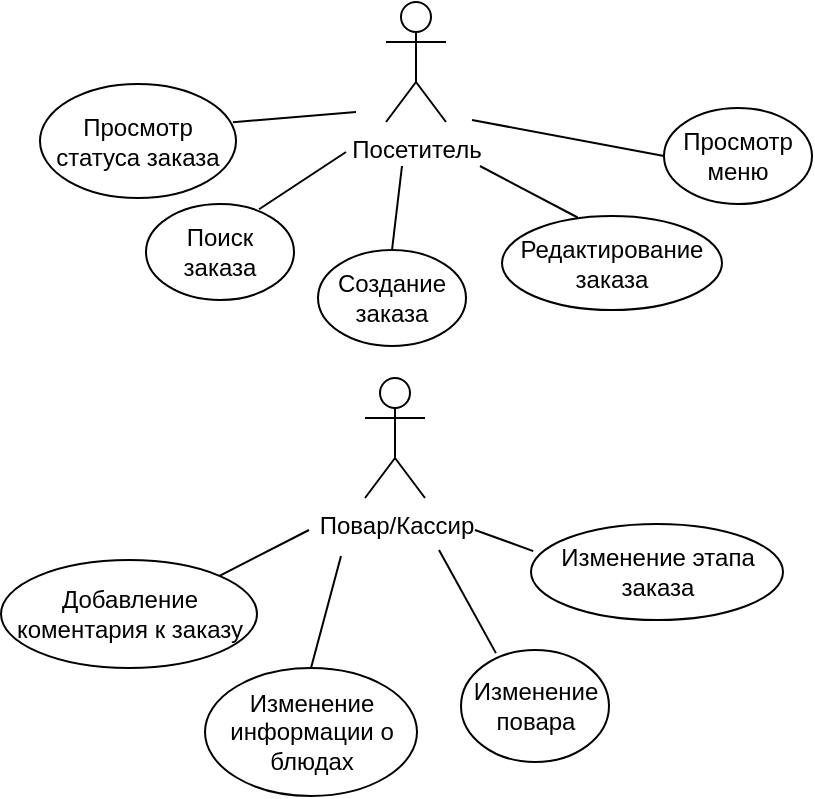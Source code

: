 <mxfile version="22.1.7" type="device">
  <diagram name="Страница — 1" id="H7r9oYSUf2JJ1ZdDbav8">
    <mxGraphModel dx="676" dy="366" grid="0" gridSize="10" guides="1" tooltips="1" connect="1" arrows="1" fold="1" page="1" pageScale="1" pageWidth="827" pageHeight="1169" math="0" shadow="0">
      <root>
        <mxCell id="0" />
        <mxCell id="1" parent="0" />
        <mxCell id="nC2SWgwCaOQuHV5JSC3r-1" value="Посетитель&lt;br&gt;" style="shape=umlActor;verticalLabelPosition=bottom;verticalAlign=top;html=1;outlineConnect=0;" vertex="1" parent="1">
          <mxGeometry x="350" y="85" width="30" height="60" as="geometry" />
        </mxCell>
        <mxCell id="nC2SWgwCaOQuHV5JSC3r-2" value="Повар/Кассир" style="shape=umlActor;verticalLabelPosition=bottom;verticalAlign=top;html=1;outlineConnect=0;" vertex="1" parent="1">
          <mxGeometry x="339.5" y="273" width="30" height="60" as="geometry" />
        </mxCell>
        <mxCell id="nC2SWgwCaOQuHV5JSC3r-7" value="Просмотр меню" style="ellipse;whiteSpace=wrap;html=1;" vertex="1" parent="1">
          <mxGeometry x="489" y="138" width="74" height="48" as="geometry" />
        </mxCell>
        <mxCell id="nC2SWgwCaOQuHV5JSC3r-8" value="Создание заказа" style="ellipse;whiteSpace=wrap;html=1;" vertex="1" parent="1">
          <mxGeometry x="316" y="209" width="74" height="48" as="geometry" />
        </mxCell>
        <mxCell id="nC2SWgwCaOQuHV5JSC3r-9" value="Редактирование заказа" style="ellipse;whiteSpace=wrap;html=1;" vertex="1" parent="1">
          <mxGeometry x="408" y="192" width="110" height="47" as="geometry" />
        </mxCell>
        <mxCell id="nC2SWgwCaOQuHV5JSC3r-10" value="Просмотр статуса заказа" style="ellipse;whiteSpace=wrap;html=1;" vertex="1" parent="1">
          <mxGeometry x="177" y="126" width="98" height="57" as="geometry" />
        </mxCell>
        <mxCell id="nC2SWgwCaOQuHV5JSC3r-11" value="Изменение этапа заказа" style="ellipse;whiteSpace=wrap;html=1;" vertex="1" parent="1">
          <mxGeometry x="422.5" y="346" width="126" height="48" as="geometry" />
        </mxCell>
        <mxCell id="nC2SWgwCaOQuHV5JSC3r-12" value="Изменение информации о блюдах" style="ellipse;whiteSpace=wrap;html=1;" vertex="1" parent="1">
          <mxGeometry x="259.5" y="418" width="106" height="64" as="geometry" />
        </mxCell>
        <mxCell id="nC2SWgwCaOQuHV5JSC3r-13" value="Изменение повара" style="ellipse;whiteSpace=wrap;html=1;" vertex="1" parent="1">
          <mxGeometry x="387.5" y="409" width="74" height="56" as="geometry" />
        </mxCell>
        <mxCell id="nC2SWgwCaOQuHV5JSC3r-14" value="Поиск заказа" style="ellipse;whiteSpace=wrap;html=1;" vertex="1" parent="1">
          <mxGeometry x="230" y="186" width="74" height="48" as="geometry" />
        </mxCell>
        <mxCell id="nC2SWgwCaOQuHV5JSC3r-15" value="Добавление коментария к заказу" style="ellipse;whiteSpace=wrap;html=1;" vertex="1" parent="1">
          <mxGeometry x="157.5" y="364" width="128" height="54" as="geometry" />
        </mxCell>
        <mxCell id="nC2SWgwCaOQuHV5JSC3r-16" value="" style="endArrow=none;html=1;rounded=0;exitX=0.984;exitY=0.336;exitDx=0;exitDy=0;exitPerimeter=0;" edge="1" parent="1" source="nC2SWgwCaOQuHV5JSC3r-10">
          <mxGeometry width="50" height="50" relative="1" as="geometry">
            <mxPoint x="261" y="138" as="sourcePoint" />
            <mxPoint x="335" y="140" as="targetPoint" />
          </mxGeometry>
        </mxCell>
        <mxCell id="nC2SWgwCaOQuHV5JSC3r-17" value="" style="endArrow=none;html=1;rounded=0;exitX=0.764;exitY=0.055;exitDx=0;exitDy=0;exitPerimeter=0;" edge="1" parent="1" source="nC2SWgwCaOQuHV5JSC3r-14">
          <mxGeometry width="50" height="50" relative="1" as="geometry">
            <mxPoint x="283" y="155" as="sourcePoint" />
            <mxPoint x="330" y="160" as="targetPoint" />
          </mxGeometry>
        </mxCell>
        <mxCell id="nC2SWgwCaOQuHV5JSC3r-18" value="" style="endArrow=none;html=1;rounded=0;exitX=0.5;exitY=0;exitDx=0;exitDy=0;" edge="1" parent="1" source="nC2SWgwCaOQuHV5JSC3r-8">
          <mxGeometry width="50" height="50" relative="1" as="geometry">
            <mxPoint x="349" y="194" as="sourcePoint" />
            <mxPoint x="358" y="167" as="targetPoint" />
          </mxGeometry>
        </mxCell>
        <mxCell id="nC2SWgwCaOQuHV5JSC3r-19" value="" style="endArrow=none;html=1;rounded=0;exitX=0.344;exitY=0.016;exitDx=0;exitDy=0;exitPerimeter=0;" edge="1" parent="1" source="nC2SWgwCaOQuHV5JSC3r-9">
          <mxGeometry width="50" height="50" relative="1" as="geometry">
            <mxPoint x="303" y="175" as="sourcePoint" />
            <mxPoint x="397" y="167" as="targetPoint" />
          </mxGeometry>
        </mxCell>
        <mxCell id="nC2SWgwCaOQuHV5JSC3r-20" value="" style="endArrow=none;html=1;rounded=0;exitX=0;exitY=0.5;exitDx=0;exitDy=0;" edge="1" parent="1" source="nC2SWgwCaOQuHV5JSC3r-7">
          <mxGeometry width="50" height="50" relative="1" as="geometry">
            <mxPoint x="313" y="185" as="sourcePoint" />
            <mxPoint x="393" y="144" as="targetPoint" />
          </mxGeometry>
        </mxCell>
        <mxCell id="nC2SWgwCaOQuHV5JSC3r-21" value="" style="endArrow=none;html=1;rounded=0;exitX=1;exitY=0;exitDx=0;exitDy=0;" edge="1" parent="1" source="nC2SWgwCaOQuHV5JSC3r-15">
          <mxGeometry width="50" height="50" relative="1" as="geometry">
            <mxPoint x="312.5" y="179" as="sourcePoint" />
            <mxPoint x="311.5" y="349" as="targetPoint" />
          </mxGeometry>
        </mxCell>
        <mxCell id="nC2SWgwCaOQuHV5JSC3r-22" value="" style="endArrow=none;html=1;rounded=0;exitX=0.5;exitY=0;exitDx=0;exitDy=0;" edge="1" parent="1" source="nC2SWgwCaOQuHV5JSC3r-12">
          <mxGeometry width="50" height="50" relative="1" as="geometry">
            <mxPoint x="322.5" y="189" as="sourcePoint" />
            <mxPoint x="327.5" y="362" as="targetPoint" />
          </mxGeometry>
        </mxCell>
        <mxCell id="nC2SWgwCaOQuHV5JSC3r-23" value="" style="endArrow=none;html=1;rounded=0;exitX=0.236;exitY=0.028;exitDx=0;exitDy=0;exitPerimeter=0;" edge="1" parent="1" source="nC2SWgwCaOQuHV5JSC3r-13">
          <mxGeometry width="50" height="50" relative="1" as="geometry">
            <mxPoint x="332.5" y="199" as="sourcePoint" />
            <mxPoint x="376.5" y="359" as="targetPoint" />
          </mxGeometry>
        </mxCell>
        <mxCell id="nC2SWgwCaOQuHV5JSC3r-24" value="" style="endArrow=none;html=1;rounded=0;exitX=0.009;exitY=0.282;exitDx=0;exitDy=0;exitPerimeter=0;" edge="1" parent="1" source="nC2SWgwCaOQuHV5JSC3r-11">
          <mxGeometry width="50" height="50" relative="1" as="geometry">
            <mxPoint x="342.5" y="209" as="sourcePoint" />
            <mxPoint x="394.5" y="349" as="targetPoint" />
          </mxGeometry>
        </mxCell>
      </root>
    </mxGraphModel>
  </diagram>
</mxfile>
